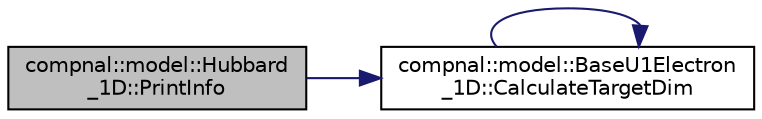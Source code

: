 digraph "compnal::model::Hubbard_1D::PrintInfo"
{
 // INTERACTIVE_SVG=YES
 // LATEX_PDF_SIZE
  edge [fontname="Helvetica",fontsize="10",labelfontname="Helvetica",labelfontsize="10"];
  node [fontname="Helvetica",fontsize="10",shape=record];
  rankdir="LR";
  Node1 [label="compnal::model::Hubbard\l_1D::PrintInfo",height=0.2,width=0.4,color="black", fillcolor="grey75", style="filled", fontcolor="black",tooltip="Print information about this class."];
  Node1 -> Node2 [color="midnightblue",fontsize="10",style="solid",fontname="Helvetica"];
  Node2 [label="compnal::model::BaseU1Electron\l_1D::CalculateTargetDim",height=0.2,width=0.4,color="black", fillcolor="white", style="filled",URL="$d8/dc0/classcompnal_1_1model_1_1_base_u1_electron__1_d.html#ac274d1305642a32127c47e7bbcf3e325",tooltip="Calculate the dimension of the target Hilbert space specified by the system size ,..."];
  Node2 -> Node2 [color="midnightblue",fontsize="10",style="solid",fontname="Helvetica"];
}
